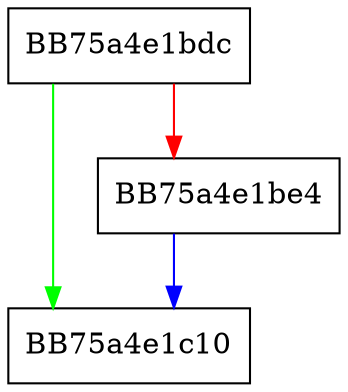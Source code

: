 digraph swap {
  node [shape="box"];
  graph [splines=ortho];
  BB75a4e1bdc -> BB75a4e1c10 [color="green"];
  BB75a4e1bdc -> BB75a4e1be4 [color="red"];
  BB75a4e1be4 -> BB75a4e1c10 [color="blue"];
}